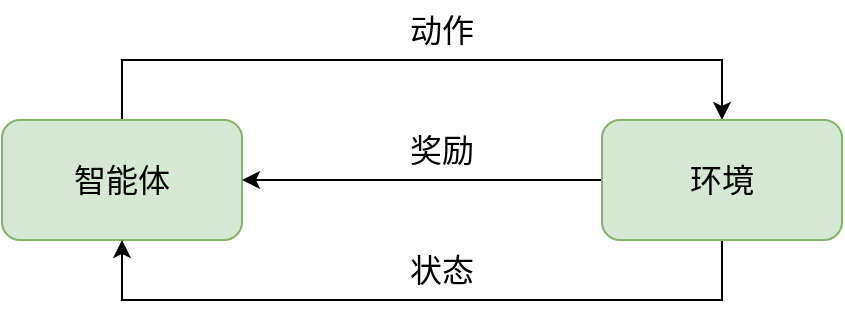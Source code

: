 <mxfile version="20.0.4" type="github">
  <diagram id="C3_-qIOGO6itK0wJnFLm" name="Page-1">
    <mxGraphModel dx="1298" dy="738" grid="1" gridSize="10" guides="1" tooltips="1" connect="1" arrows="1" fold="1" page="1" pageScale="1" pageWidth="850" pageHeight="1100" math="0" shadow="0">
      <root>
        <mxCell id="0" />
        <mxCell id="1" parent="0" />
        <mxCell id="cpXEYUqBAn3vx9UaLKOo-4" style="edgeStyle=orthogonalEdgeStyle;rounded=0;orthogonalLoop=1;jettySize=auto;html=1;exitX=0.5;exitY=0;exitDx=0;exitDy=0;entryX=0.5;entryY=0;entryDx=0;entryDy=0;fontSize=16;" edge="1" parent="1" source="cpXEYUqBAn3vx9UaLKOo-1" target="cpXEYUqBAn3vx9UaLKOo-2">
          <mxGeometry relative="1" as="geometry">
            <Array as="points">
              <mxPoint x="160" y="230" />
              <mxPoint x="460" y="230" />
            </Array>
          </mxGeometry>
        </mxCell>
        <mxCell id="cpXEYUqBAn3vx9UaLKOo-1" value="智能体" style="rounded=1;whiteSpace=wrap;html=1;fontSize=16;fillColor=#d5e8d4;strokeColor=#82b366;" vertex="1" parent="1">
          <mxGeometry x="100" y="260" width="120" height="60" as="geometry" />
        </mxCell>
        <mxCell id="cpXEYUqBAn3vx9UaLKOo-3" style="edgeStyle=orthogonalEdgeStyle;rounded=0;orthogonalLoop=1;jettySize=auto;html=1;exitX=0;exitY=0.5;exitDx=0;exitDy=0;entryX=1;entryY=0.5;entryDx=0;entryDy=0;fontSize=16;" edge="1" parent="1" source="cpXEYUqBAn3vx9UaLKOo-2" target="cpXEYUqBAn3vx9UaLKOo-1">
          <mxGeometry relative="1" as="geometry" />
        </mxCell>
        <mxCell id="cpXEYUqBAn3vx9UaLKOo-5" style="edgeStyle=orthogonalEdgeStyle;rounded=0;orthogonalLoop=1;jettySize=auto;html=1;exitX=0.5;exitY=1;exitDx=0;exitDy=0;entryX=0.5;entryY=1;entryDx=0;entryDy=0;fontSize=16;" edge="1" parent="1" source="cpXEYUqBAn3vx9UaLKOo-2" target="cpXEYUqBAn3vx9UaLKOo-1">
          <mxGeometry relative="1" as="geometry">
            <Array as="points">
              <mxPoint x="460" y="350" />
              <mxPoint x="160" y="350" />
            </Array>
          </mxGeometry>
        </mxCell>
        <mxCell id="cpXEYUqBAn3vx9UaLKOo-2" value="环境" style="rounded=1;whiteSpace=wrap;html=1;fontSize=16;fillColor=#d5e8d4;strokeColor=#82b366;" vertex="1" parent="1">
          <mxGeometry x="400" y="260" width="120" height="60" as="geometry" />
        </mxCell>
        <mxCell id="cpXEYUqBAn3vx9UaLKOo-6" value="动作" style="text;html=1;strokeColor=none;fillColor=none;align=center;verticalAlign=middle;whiteSpace=wrap;rounded=0;fontSize=16;" vertex="1" parent="1">
          <mxGeometry x="290" y="200" width="60" height="30" as="geometry" />
        </mxCell>
        <mxCell id="cpXEYUqBAn3vx9UaLKOo-7" value="奖励" style="text;html=1;strokeColor=none;fillColor=none;align=center;verticalAlign=middle;whiteSpace=wrap;rounded=0;fontSize=16;" vertex="1" parent="1">
          <mxGeometry x="290" y="260" width="60" height="30" as="geometry" />
        </mxCell>
        <mxCell id="cpXEYUqBAn3vx9UaLKOo-8" value="状态" style="text;html=1;strokeColor=none;fillColor=none;align=center;verticalAlign=middle;whiteSpace=wrap;rounded=0;fontSize=16;" vertex="1" parent="1">
          <mxGeometry x="290" y="320" width="60" height="30" as="geometry" />
        </mxCell>
      </root>
    </mxGraphModel>
  </diagram>
</mxfile>
